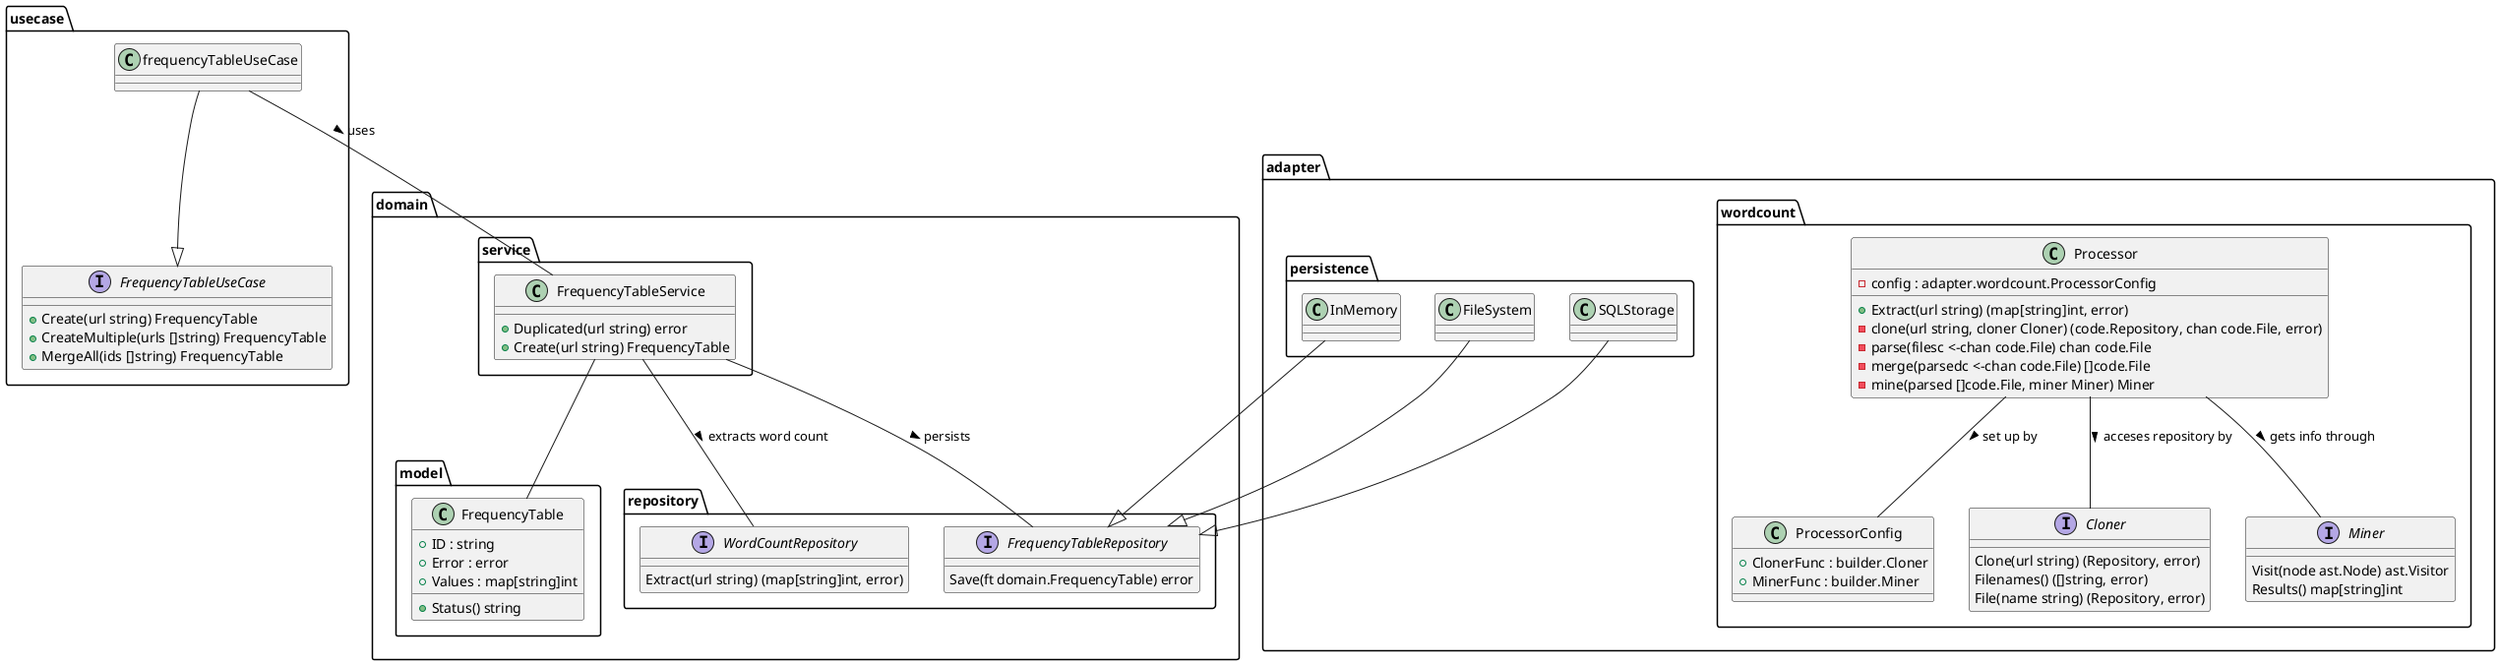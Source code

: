 @@startuml Freqtable Class Diagram

package domain {
    package domain.model {
        class domain.model.FrequencyTable {
            + ID : string
            + Error : error
            + Values : map[string]int
            + Status() string
        }
    }

    package domain.repository {
        interface domain.repository.FrequencyTableRepository {
            Save(ft domain.FrequencyTable) error
        }

        interface domain.repository.WordCountRepository {
            Extract(url string) (map[string]int, error)
        }
    }

    package domain.service {
        class domain.service.FrequencyTableService {
            + Duplicated(url string) error
            + Create(url string) FrequencyTable
        }
        domain.service.FrequencyTableService -- domain.repository.WordCountRepository : extracts word count >
        domain.service.FrequencyTableService -- domain.repository.FrequencyTableRepository : persists >
        domain.service.FrequencyTableService -- domain.model.FrequencyTable
    }
}

package usecase {
    interface usecase.FrequencyTableUseCase {
        + Create(url string) FrequencyTable
        + CreateMultiple(urls []string) FrequencyTable
        + MergeAll(ids []string) FrequencyTable
    }

    class usecase.frequencyTableUseCase
    usecase.frequencyTableUseCase --|> usecase.FrequencyTableUseCase
    usecase.frequencyTableUseCase -- domain.service.FrequencyTableService : uses >
}

package adapter {
    package adapter.persistence {
        class adapter.persistence.InMemory
        adapter.persistence.InMemory --|> domain.repository.FrequencyTableRepository

        class adapter.persistence.FileSystem
        adapter.persistence.FileSystem --|> domain.repository.FrequencyTableRepository

        class adapter.persistence.SQLStorage
        adapter.persistence.SQLStorage --|> domain.repository.FrequencyTableRepository
    }

    package adapter.wordcount {
        class adapter.wordcount.Processor {
            - config : adapter.wordcount.ProcessorConfig
            + Extract(url string) (map[string]int, error)
            - clone(url string, cloner Cloner) (code.Repository, chan code.File, error)
            - parse(filesc <-chan code.File) chan code.File
            - merge(parsedc <-chan code.File) []code.File
            - mine(parsed []code.File, miner Miner) Miner
        }

        class adapter.wordcount.ProcessorConfig {
            + ClonerFunc : builder.Cloner
            + MinerFunc : builder.Miner
        }

        interface adapter.wordcount.Cloner {
            Clone(url string) (Repository, error)
            Filenames() ([]string, error)
            File(name string) (Repository, error)
        }

        interface adapter.wordcount.Miner {
            Visit(node ast.Node) ast.Visitor
            Results() map[string]int
        }

        adapter.wordcount.Processor -- adapter.wordcount.ProcessorConfig : set up by >
        adapter.wordcount.Processor -- adapter.wordcount.Cloner : acceses repository by >
        adapter.wordcount.Processor -- adapter.wordcount.Miner : gets info through >
    }
}

@@enduml
